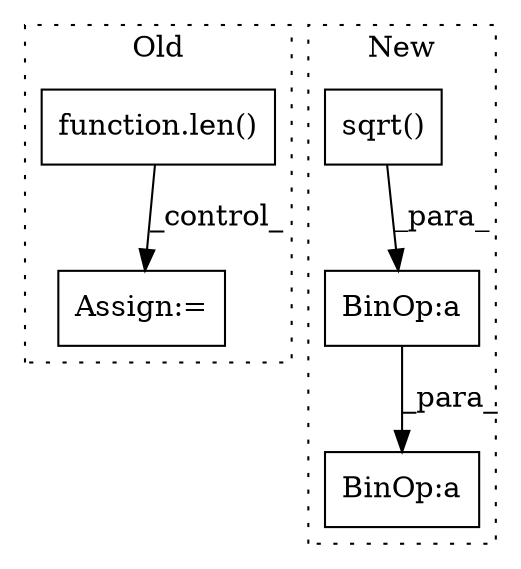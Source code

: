 digraph G {
subgraph cluster0 {
1 [label="function.len()" a="75" s="5362,5388" l="4,1" shape="box"];
5 [label="Assign:=" a="68" s="5418" l="3" shape="box"];
label = "Old";
style="dotted";
}
subgraph cluster1 {
2 [label="sqrt()" a="75" s="2238" l="16" shape="box"];
3 [label="BinOp:a" a="82" s="2235" l="3" shape="box"];
4 [label="BinOp:a" a="82" s="2235" l="22" shape="box"];
label = "New";
style="dotted";
}
1 -> 5 [label="_control_"];
2 -> 3 [label="_para_"];
3 -> 4 [label="_para_"];
}